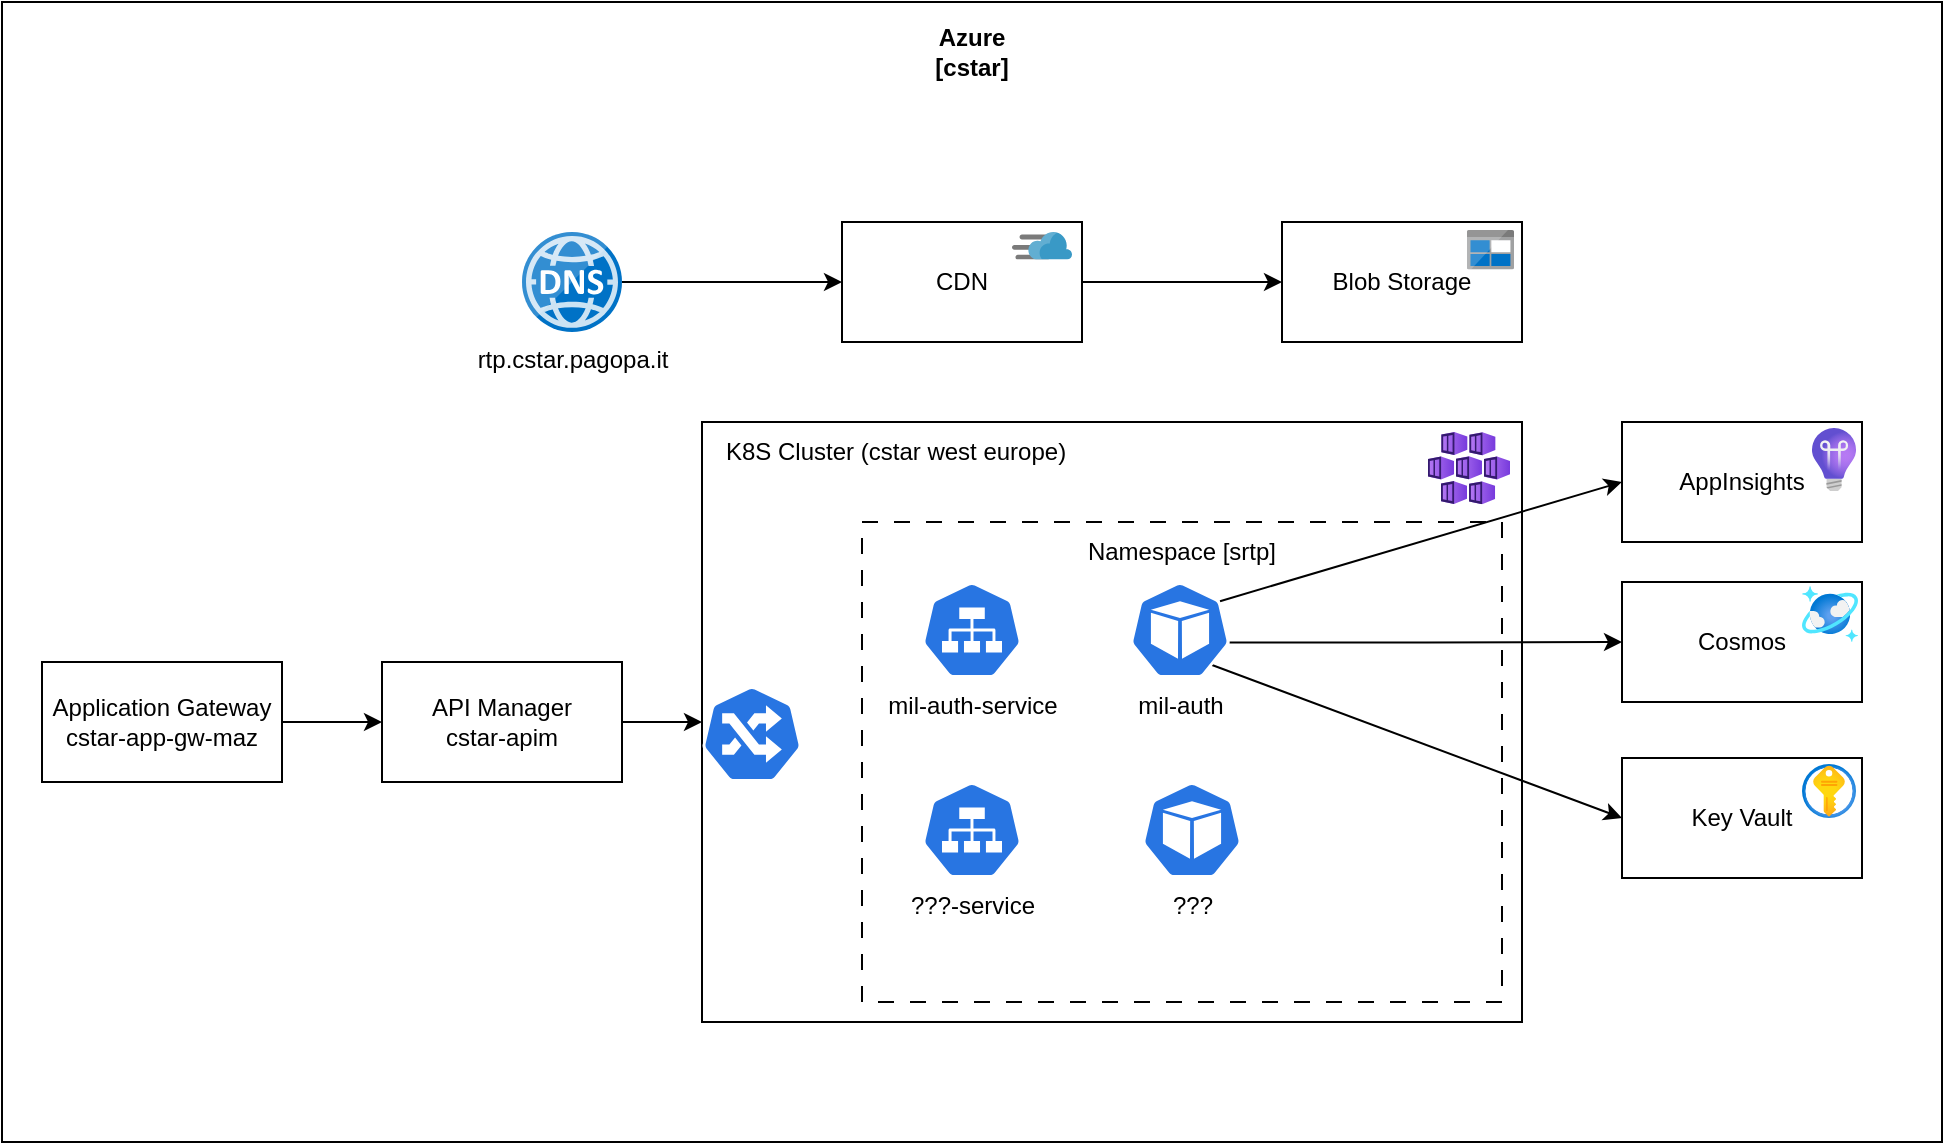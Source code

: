 <mxfile>
    <diagram name="Pagina-1" id="GpDpxVRStZ5ggvyb2qyT">
        <mxGraphModel dx="1755" dy="1748" grid="1" gridSize="10" guides="1" tooltips="1" connect="1" arrows="1" fold="1" page="1" pageScale="1" pageWidth="827" pageHeight="1169" math="0" shadow="0">
            <root>
                <mxCell id="0"/>
                <mxCell id="1" parent="0"/>
                <mxCell id="0ojtgOkFJzcNSt7BSAhg-29" value="" style="rounded=0;whiteSpace=wrap;html=1;" parent="1" vertex="1">
                    <mxGeometry x="-150" y="-100" width="970" height="570" as="geometry"/>
                </mxCell>
                <mxCell id="0ojtgOkFJzcNSt7BSAhg-1" value="&lt;div style=&quot;text-align: justify;&quot;&gt;&lt;br&gt;&lt;/div&gt;" style="rounded=0;whiteSpace=wrap;html=1;align=right;" parent="1" vertex="1">
                    <mxGeometry x="200" y="110" width="410" height="300" as="geometry"/>
                </mxCell>
                <mxCell id="0ojtgOkFJzcNSt7BSAhg-6" value="" style="rounded=0;whiteSpace=wrap;html=1;dashed=1;dashPattern=8 8;" parent="1" vertex="1">
                    <mxGeometry x="280" y="160" width="320" height="240" as="geometry"/>
                </mxCell>
                <mxCell id="0ojtgOkFJzcNSt7BSAhg-16" style="rounded=0;orthogonalLoop=1;jettySize=auto;html=1;exitX=0.9;exitY=0.2;exitDx=0;exitDy=0;exitPerimeter=0;entryX=0;entryY=0.5;entryDx=0;entryDy=0;" parent="1" source="6" target="0ojtgOkFJzcNSt7BSAhg-13" edge="1">
                    <mxGeometry relative="1" as="geometry">
                        <mxPoint x="475" y="199.6" as="sourcePoint"/>
                    </mxGeometry>
                </mxCell>
                <mxCell id="0ojtgOkFJzcNSt7BSAhg-17" style="edgeStyle=orthogonalEdgeStyle;rounded=0;orthogonalLoop=1;jettySize=auto;html=1;exitX=0.995;exitY=0.63;exitDx=0;exitDy=0;exitPerimeter=0;entryX=0;entryY=0.5;entryDx=0;entryDy=0;" parent="1" source="6" target="0ojtgOkFJzcNSt7BSAhg-14" edge="1">
                    <mxGeometry relative="1" as="geometry">
                        <mxPoint x="479.75" y="220.24" as="sourcePoint"/>
                    </mxGeometry>
                </mxCell>
                <mxCell id="0ojtgOkFJzcNSt7BSAhg-18" style="rounded=0;orthogonalLoop=1;jettySize=auto;html=1;exitX=0.787;exitY=0.852;exitDx=0;exitDy=0;exitPerimeter=0;entryX=0;entryY=0.5;entryDx=0;entryDy=0;" parent="1" source="6" target="0ojtgOkFJzcNSt7BSAhg-15" edge="1">
                    <mxGeometry relative="1" as="geometry">
                        <mxPoint x="466" y="237.52" as="sourcePoint"/>
                    </mxGeometry>
                </mxCell>
                <mxCell id="0ojtgOkFJzcNSt7BSAhg-13" value="AppInsights" style="rounded=0;whiteSpace=wrap;html=1;" parent="1" vertex="1">
                    <mxGeometry x="660" y="110" width="120" height="60" as="geometry"/>
                </mxCell>
                <mxCell id="0ojtgOkFJzcNSt7BSAhg-14" value="Cosmos" style="rounded=0;whiteSpace=wrap;html=1;" parent="1" vertex="1">
                    <mxGeometry x="660" y="190" width="120" height="60" as="geometry"/>
                </mxCell>
                <mxCell id="0ojtgOkFJzcNSt7BSAhg-15" value="Key Vault" style="rounded=0;whiteSpace=wrap;html=1;" parent="1" vertex="1">
                    <mxGeometry x="660" y="278" width="120" height="60" as="geometry"/>
                </mxCell>
                <mxCell id="0ojtgOkFJzcNSt7BSAhg-19" value="K8S Cluster (cstar west europe)" style="text;html=1;align=left;verticalAlign=middle;whiteSpace=wrap;rounded=0;" parent="1" vertex="1">
                    <mxGeometry x="210" y="110" width="400" height="30" as="geometry"/>
                </mxCell>
                <mxCell id="0ojtgOkFJzcNSt7BSAhg-23" style="edgeStyle=orthogonalEdgeStyle;rounded=0;orthogonalLoop=1;jettySize=auto;html=1;exitX=1;exitY=0.5;exitDx=0;exitDy=0;" parent="1" source="0ojtgOkFJzcNSt7BSAhg-20" target="0ojtgOkFJzcNSt7BSAhg-1" edge="1">
                    <mxGeometry relative="1" as="geometry"/>
                </mxCell>
                <mxCell id="0ojtgOkFJzcNSt7BSAhg-20" value="API Manager&lt;br&gt;cstar-apim" style="rounded=0;whiteSpace=wrap;html=1;" parent="1" vertex="1">
                    <mxGeometry x="40" y="230" width="120" height="60" as="geometry"/>
                </mxCell>
                <mxCell id="0ojtgOkFJzcNSt7BSAhg-22" style="edgeStyle=orthogonalEdgeStyle;rounded=0;orthogonalLoop=1;jettySize=auto;html=1;exitX=1;exitY=0.5;exitDx=0;exitDy=0;entryX=0;entryY=0.5;entryDx=0;entryDy=0;" parent="1" source="0ojtgOkFJzcNSt7BSAhg-21" target="0ojtgOkFJzcNSt7BSAhg-20" edge="1">
                    <mxGeometry relative="1" as="geometry"/>
                </mxCell>
                <mxCell id="0ojtgOkFJzcNSt7BSAhg-21" value="Application Gateway&lt;br&gt;cstar-app-gw-maz" style="rounded=0;whiteSpace=wrap;html=1;" parent="1" vertex="1">
                    <mxGeometry x="-130" y="230" width="120" height="60" as="geometry"/>
                </mxCell>
                <mxCell id="0ojtgOkFJzcNSt7BSAhg-30" value="Namespace [srtp]" style="text;html=1;align=center;verticalAlign=middle;whiteSpace=wrap;rounded=0;" parent="1" vertex="1">
                    <mxGeometry x="280" y="160" width="320" height="30" as="geometry"/>
                </mxCell>
                <mxCell id="0ojtgOkFJzcNSt7BSAhg-31" value="&lt;b&gt;Azure&lt;br&gt;[cstar]&lt;/b&gt;" style="text;html=1;align=center;verticalAlign=middle;whiteSpace=wrap;rounded=0;" parent="1" vertex="1">
                    <mxGeometry x="-150" y="-90" width="970" height="30" as="geometry"/>
                </mxCell>
                <mxCell id="0ojtgOkFJzcNSt7BSAhg-32" value="" style="image;aspect=fixed;html=1;points=[];align=center;fontSize=12;image=img/lib/azure2/databases/Azure_Cosmos_DB.svg;" parent="1" vertex="1">
                    <mxGeometry x="750" y="192" width="28" height="28" as="geometry"/>
                </mxCell>
                <mxCell id="0ojtgOkFJzcNSt7BSAhg-33" value="" style="image;aspect=fixed;html=1;points=[];align=center;fontSize=12;image=img/lib/azure2/compute/Container_Services_Deprecated.svg;" parent="1" vertex="1">
                    <mxGeometry x="563" y="115" width="41" height="36.18" as="geometry"/>
                </mxCell>
                <mxCell id="0ojtgOkFJzcNSt7BSAhg-34" value="" style="image;aspect=fixed;html=1;points=[];align=center;fontSize=12;image=img/lib/azure2/security/Key_Vaults.svg;" parent="1" vertex="1">
                    <mxGeometry x="750" y="281" width="27" height="27" as="geometry"/>
                </mxCell>
                <mxCell id="0ojtgOkFJzcNSt7BSAhg-35" value="" style="image;aspect=fixed;html=1;points=[];align=center;fontSize=12;image=img/lib/azure2/devops/Application_Insights.svg;" parent="1" vertex="1">
                    <mxGeometry x="755" y="113" width="22" height="31.5" as="geometry"/>
                </mxCell>
                <mxCell id="2" value="" style="sketch=0;html=1;dashed=0;whitespace=wrap;fillColor=#2875E2;strokeColor=#ffffff;points=[[0.005,0.63,0],[0.1,0.2,0],[0.9,0.2,0],[0.5,0,0],[0.995,0.63,0],[0.72,0.99,0],[0.5,1,0],[0.28,0.99,0]];verticalLabelPosition=bottom;align=center;verticalAlign=top;shape=mxgraph.kubernetes.icon;prIcon=ing" parent="1" vertex="1">
                    <mxGeometry x="200" y="242" width="50" height="48" as="geometry"/>
                </mxCell>
                <mxCell id="3" value="mil-auth-service" style="sketch=0;html=1;dashed=0;whitespace=wrap;fillColor=#2875E2;strokeColor=#ffffff;points=[[0.005,0.63,0],[0.1,0.2,0],[0.9,0.2,0],[0.5,0,0],[0.995,0.63,0],[0.72,0.99,0],[0.5,1,0],[0.28,0.99,0]];verticalLabelPosition=bottom;align=center;verticalAlign=top;shape=mxgraph.kubernetes.icon;prIcon=svc" parent="1" vertex="1">
                    <mxGeometry x="310" y="190" width="50" height="48" as="geometry"/>
                </mxCell>
                <mxCell id="4" value="???-service" style="sketch=0;html=1;dashed=0;whitespace=wrap;fillColor=#2875E2;strokeColor=#ffffff;points=[[0.005,0.63,0],[0.1,0.2,0],[0.9,0.2,0],[0.5,0,0],[0.995,0.63,0],[0.72,0.99,0],[0.5,1,0],[0.28,0.99,0]];verticalLabelPosition=bottom;align=center;verticalAlign=top;shape=mxgraph.kubernetes.icon;prIcon=svc" parent="1" vertex="1">
                    <mxGeometry x="310" y="290" width="50" height="48" as="geometry"/>
                </mxCell>
                <mxCell id="5" value="???" style="sketch=0;html=1;dashed=0;whitespace=wrap;fillColor=#2875E2;strokeColor=#ffffff;points=[[0.005,0.63,0],[0.1,0.2,0],[0.9,0.2,0],[0.5,0,0],[0.995,0.63,0],[0.72,0.99,0],[0.5,1,0],[0.28,0.99,0]];verticalLabelPosition=bottom;align=center;verticalAlign=top;shape=mxgraph.kubernetes.icon;prIcon=pod" parent="1" vertex="1">
                    <mxGeometry x="420" y="290" width="50" height="48" as="geometry"/>
                </mxCell>
                <mxCell id="6" value="mil-auth" style="sketch=0;html=1;dashed=0;whitespace=wrap;fillColor=#2875E2;strokeColor=#ffffff;points=[[0.005,0.63,0],[0.1,0.2,0],[0.9,0.2,0],[0.5,0,0],[0.995,0.63,0],[0.72,0.99,0],[0.5,1,0],[0.28,0.99,0]];verticalLabelPosition=bottom;align=center;verticalAlign=top;shape=mxgraph.kubernetes.icon;prIcon=pod" parent="1" vertex="1">
                    <mxGeometry x="414" y="190" width="50" height="48" as="geometry"/>
                </mxCell>
                <mxCell id="9" value="rtp.cstar.pagopa.it" style="sketch=0;aspect=fixed;html=1;points=[];align=center;image;fontSize=12;image=img/lib/mscae/DNS.svg;" parent="1" vertex="1">
                    <mxGeometry x="110" y="15" width="50" height="50" as="geometry"/>
                </mxCell>
                <mxCell id="13" value="" style="group" parent="1" vertex="1" connectable="0">
                    <mxGeometry x="490" y="10" width="120" height="60" as="geometry"/>
                </mxCell>
                <mxCell id="11" value="Blob Storage" style="rounded=0;whiteSpace=wrap;html=1;" parent="13" vertex="1">
                    <mxGeometry width="120" height="60" as="geometry"/>
                </mxCell>
                <mxCell id="12" value="" style="sketch=0;aspect=fixed;html=1;points=[];align=center;image;fontSize=12;image=img/lib/mscae/BlobBlock.svg;" parent="13" vertex="1">
                    <mxGeometry x="92.5" y="4" width="23.5" height="19.74" as="geometry"/>
                </mxCell>
                <mxCell id="17" value="" style="group" parent="1" vertex="1" connectable="0">
                    <mxGeometry x="270" y="10" width="120" height="60" as="geometry"/>
                </mxCell>
                <mxCell id="15" value="CDN" style="rounded=0;whiteSpace=wrap;html=1;" parent="17" vertex="1">
                    <mxGeometry width="120" height="60" as="geometry"/>
                </mxCell>
                <mxCell id="7" value="" style="sketch=0;aspect=fixed;html=1;points=[];align=center;image;fontSize=12;image=img/lib/mscae/Content_Delivery_Network.svg;" parent="17" vertex="1">
                    <mxGeometry x="85" y="5.0" width="30" height="13.8" as="geometry"/>
                </mxCell>
                <mxCell id="18" style="edgeStyle=none;html=1;exitX=1;exitY=0.5;exitDx=0;exitDy=0;entryX=0;entryY=0.5;entryDx=0;entryDy=0;" parent="1" source="15" target="11" edge="1">
                    <mxGeometry relative="1" as="geometry"/>
                </mxCell>
                <mxCell id="19" style="edgeStyle=none;html=1;exitX=0;exitY=0.5;exitDx=0;exitDy=0;startArrow=classic;startFill=1;endArrow=none;endFill=0;" parent="1" source="15" target="9" edge="1">
                    <mxGeometry relative="1" as="geometry"/>
                </mxCell>
            </root>
        </mxGraphModel>
    </diagram>
</mxfile>